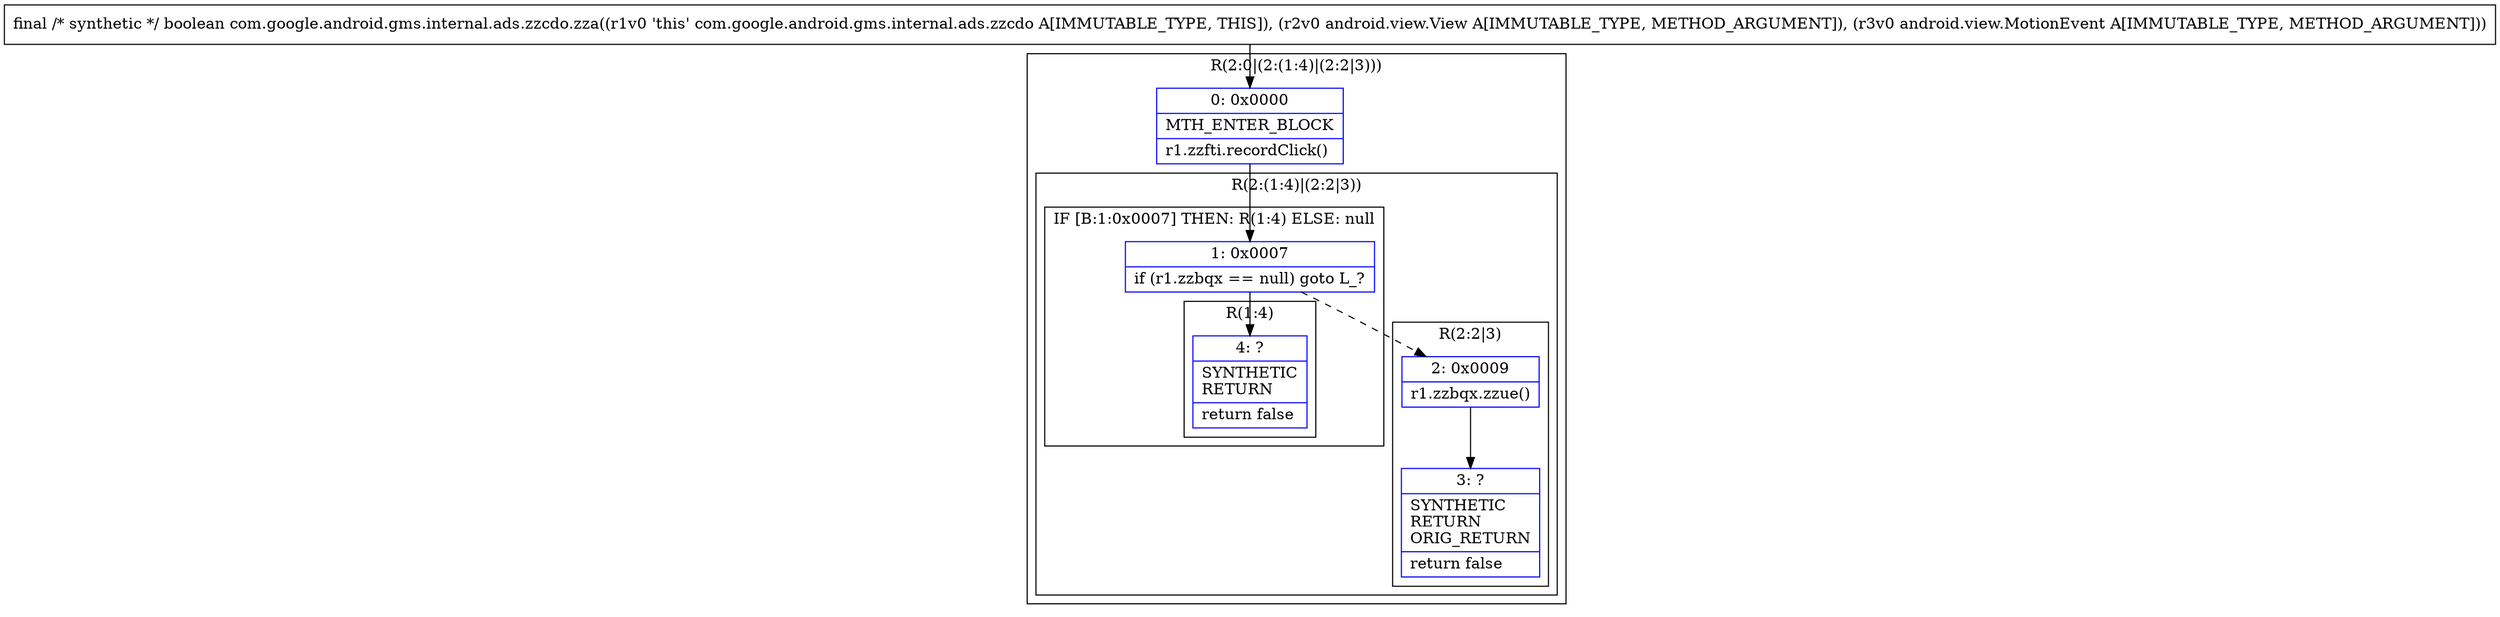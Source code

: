 digraph "CFG forcom.google.android.gms.internal.ads.zzcdo.zza(Landroid\/view\/View;Landroid\/view\/MotionEvent;)Z" {
subgraph cluster_Region_2036736879 {
label = "R(2:0|(2:(1:4)|(2:2|3)))";
node [shape=record,color=blue];
Node_0 [shape=record,label="{0\:\ 0x0000|MTH_ENTER_BLOCK\l|r1.zzfti.recordClick()\l}"];
subgraph cluster_Region_934925675 {
label = "R(2:(1:4)|(2:2|3))";
node [shape=record,color=blue];
subgraph cluster_IfRegion_1168092634 {
label = "IF [B:1:0x0007] THEN: R(1:4) ELSE: null";
node [shape=record,color=blue];
Node_1 [shape=record,label="{1\:\ 0x0007|if (r1.zzbqx == null) goto L_?\l}"];
subgraph cluster_Region_2105630524 {
label = "R(1:4)";
node [shape=record,color=blue];
Node_4 [shape=record,label="{4\:\ ?|SYNTHETIC\lRETURN\l|return false\l}"];
}
}
subgraph cluster_Region_892626616 {
label = "R(2:2|3)";
node [shape=record,color=blue];
Node_2 [shape=record,label="{2\:\ 0x0009|r1.zzbqx.zzue()\l}"];
Node_3 [shape=record,label="{3\:\ ?|SYNTHETIC\lRETURN\lORIG_RETURN\l|return false\l}"];
}
}
}
MethodNode[shape=record,label="{final \/* synthetic *\/ boolean com.google.android.gms.internal.ads.zzcdo.zza((r1v0 'this' com.google.android.gms.internal.ads.zzcdo A[IMMUTABLE_TYPE, THIS]), (r2v0 android.view.View A[IMMUTABLE_TYPE, METHOD_ARGUMENT]), (r3v0 android.view.MotionEvent A[IMMUTABLE_TYPE, METHOD_ARGUMENT])) }"];
MethodNode -> Node_0;
Node_0 -> Node_1;
Node_1 -> Node_2[style=dashed];
Node_1 -> Node_4;
Node_2 -> Node_3;
}

